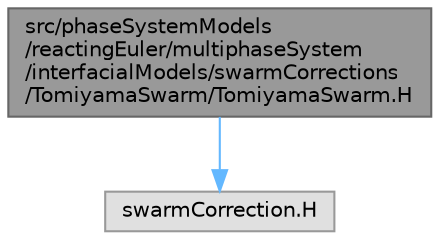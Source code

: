 digraph "src/phaseSystemModels/reactingEuler/multiphaseSystem/interfacialModels/swarmCorrections/TomiyamaSwarm/TomiyamaSwarm.H"
{
 // LATEX_PDF_SIZE
  bgcolor="transparent";
  edge [fontname=Helvetica,fontsize=10,labelfontname=Helvetica,labelfontsize=10];
  node [fontname=Helvetica,fontsize=10,shape=box,height=0.2,width=0.4];
  Node1 [id="Node000001",label="src/phaseSystemModels\l/reactingEuler/multiphaseSystem\l/interfacialModels/swarmCorrections\l/TomiyamaSwarm/TomiyamaSwarm.H",height=0.2,width=0.4,color="gray40", fillcolor="grey60", style="filled", fontcolor="black",tooltip=" "];
  Node1 -> Node2 [id="edge1_Node000001_Node000002",color="steelblue1",style="solid",tooltip=" "];
  Node2 [id="Node000002",label="swarmCorrection.H",height=0.2,width=0.4,color="grey60", fillcolor="#E0E0E0", style="filled",tooltip=" "];
}
